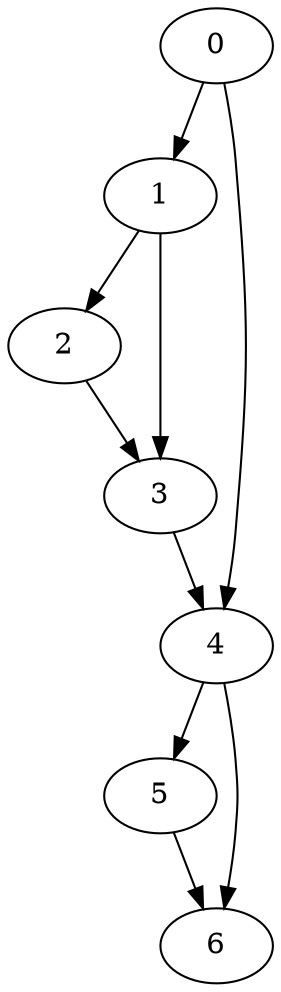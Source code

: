 digraph {
	0
	1
	2
	3
	4
	5
	6
	0 -> 1
	1 -> 2
	1 -> 3
	2 -> 3
	0 -> 4
	3 -> 4
	4 -> 5
	4 -> 6
	5 -> 6
}

